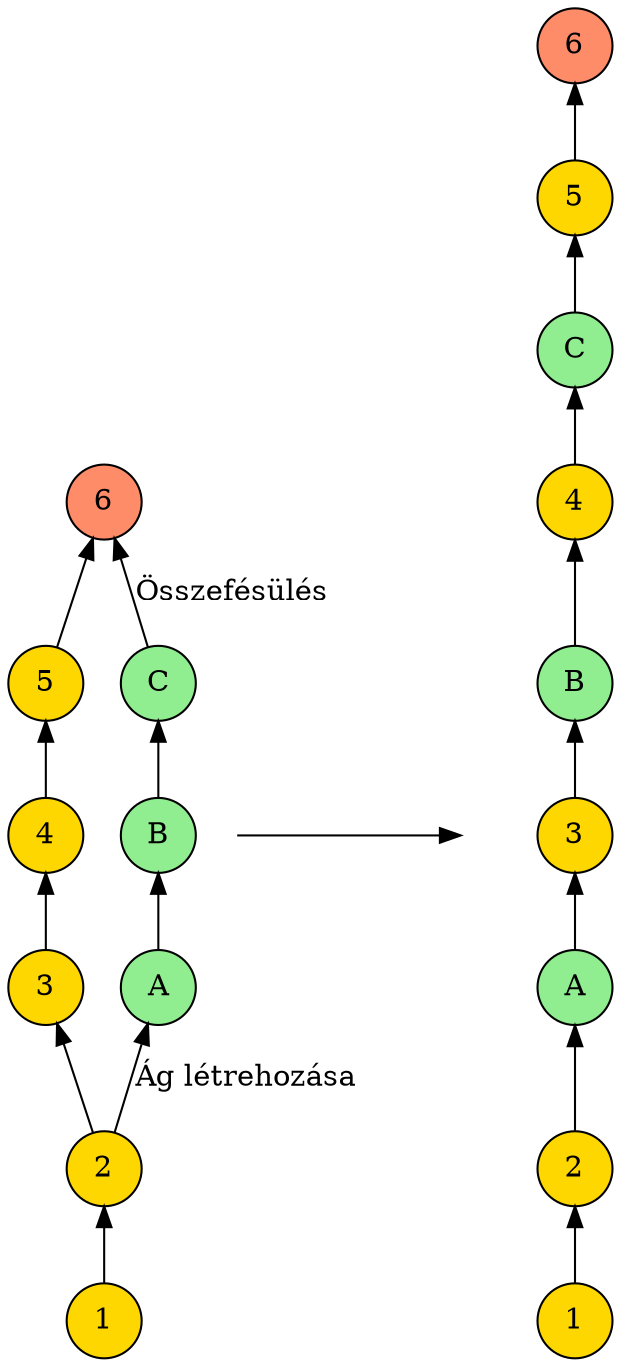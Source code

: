 digraph git {
    graph [dpi=300]
    rankdir="BT"

    c1_1 [label="1", shape="circle", style="filled", fillcolor="gold"]
    c2_1 [label="2", shape="circle", style="filled", fillcolor="gold"]
    c3_1 [label="3", shape="circle", style="filled", fillcolor="gold"]
    c4_1 [label="4", shape="circle", style="filled", fillcolor="gold"]
    c5_1 [label="5", shape="circle", style="filled", fillcolor="gold"]
    c6_1 [label="6", shape="circle", style="filled", fillcolor="salmon1"]
    ca_1 [label="A", shape="circle", style="filled", fillcolor="lightgreen"]
    cb_1 [label="B", shape="circle", style="filled", fillcolor="lightgreen"]
    cc_1 [label="C", shape="circle", style="filled", fillcolor="lightgreen"]

    c1_1 -> c2_1
    c2_1 -> c3_1
    c3_1 -> c4_1
    c4_1 -> c5_1
    c5_1 -> c6_1
    ca_1 -> cb_1
    cb_1 -> cc_1

    c2_1 -> ca_1 [label="Ág létrehozása"]
    cc_1 -> c6_1 [label="Összefésülés"]

    c1_2 [label="1", shape="circle", style="filled", fillcolor="gold"]
    c2_2 [label="2", shape="circle", style="filled", fillcolor="gold"]
    c3_2 [label="3", shape="circle", style="filled", fillcolor="gold"]
    c4_2 [label="4", shape="circle", style="filled", fillcolor="gold"]
    c5_2 [label="5", shape="circle", style="filled", fillcolor="gold"]
    c6_2 [label="6", shape="circle", style="filled", fillcolor="salmon1"]
    ca_2 [label="A", shape="circle", style="filled", fillcolor="lightgreen"]
    cb_2 [label="B", shape="circle", style="filled", fillcolor="lightgreen"]
    cc_2 [label="C", shape="circle", style="filled", fillcolor="lightgreen"]

    c1_2 -> c2_2 -> ca_2 -> c3_2 -> cb_2 -> c4_2 -> cc_2 -> c5_2 -> c6_2

    cb_1 -> temp1 [style="invis", minlen=0]
    temp1 -> temp2 [minlen=3]
    temp2 ->  c3_2 [style="invis"]

    temp1 [shape="plaintext", label="", width=0]
    temp2 [shape="plaintext", label="", width=0]

    {rank="same"; c4_1; cb_1; temp1; temp2 c3_2}

}
